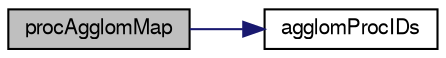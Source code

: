 digraph "procAgglomMap"
{
  bgcolor="transparent";
  edge [fontname="FreeSans",fontsize="10",labelfontname="FreeSans",labelfontsize="10"];
  node [fontname="FreeSans",fontsize="10",shape=record];
  rankdir="LR";
  Node2174 [label="procAgglomMap",height=0.2,width=0.4,color="black", fillcolor="grey75", style="filled", fontcolor="black"];
  Node2174 -> Node2175 [color="midnightblue",fontsize="10",style="solid",fontname="FreeSans"];
  Node2175 [label="agglomProcIDs",height=0.2,width=0.4,color="black",URL="$a26970.html#abc245514f799c4608476dab98263ae8f",tooltip="Set of processors to agglomerate. Element 0 is the. "];
}
